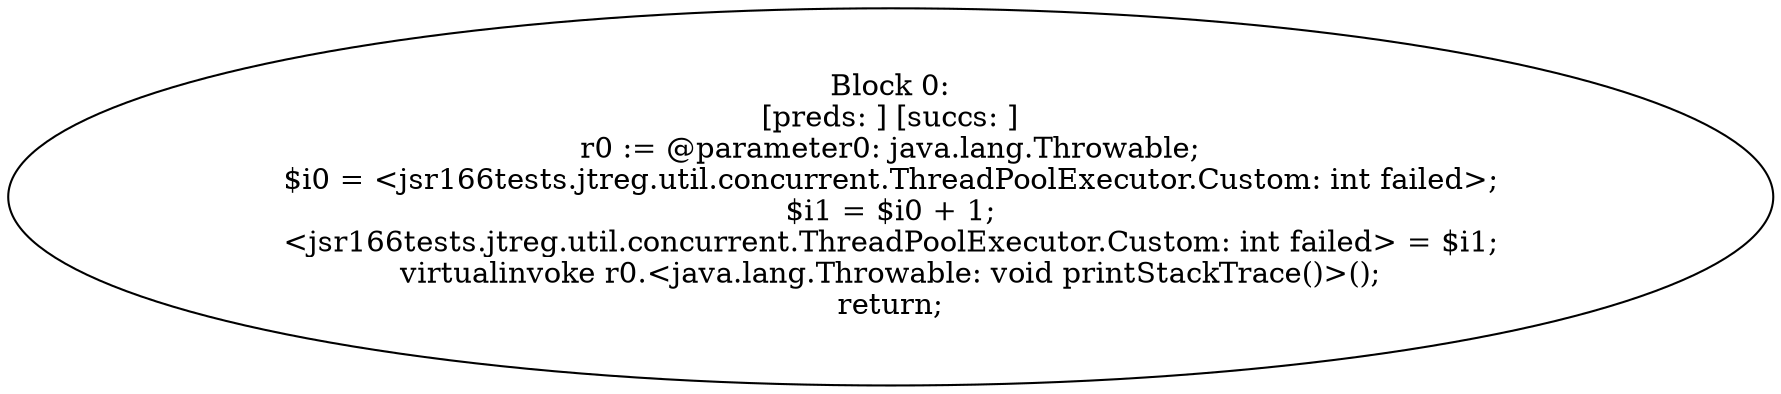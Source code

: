 digraph "unitGraph" {
    "Block 0:
[preds: ] [succs: ]
r0 := @parameter0: java.lang.Throwable;
$i0 = <jsr166tests.jtreg.util.concurrent.ThreadPoolExecutor.Custom: int failed>;
$i1 = $i0 + 1;
<jsr166tests.jtreg.util.concurrent.ThreadPoolExecutor.Custom: int failed> = $i1;
virtualinvoke r0.<java.lang.Throwable: void printStackTrace()>();
return;
"
}
